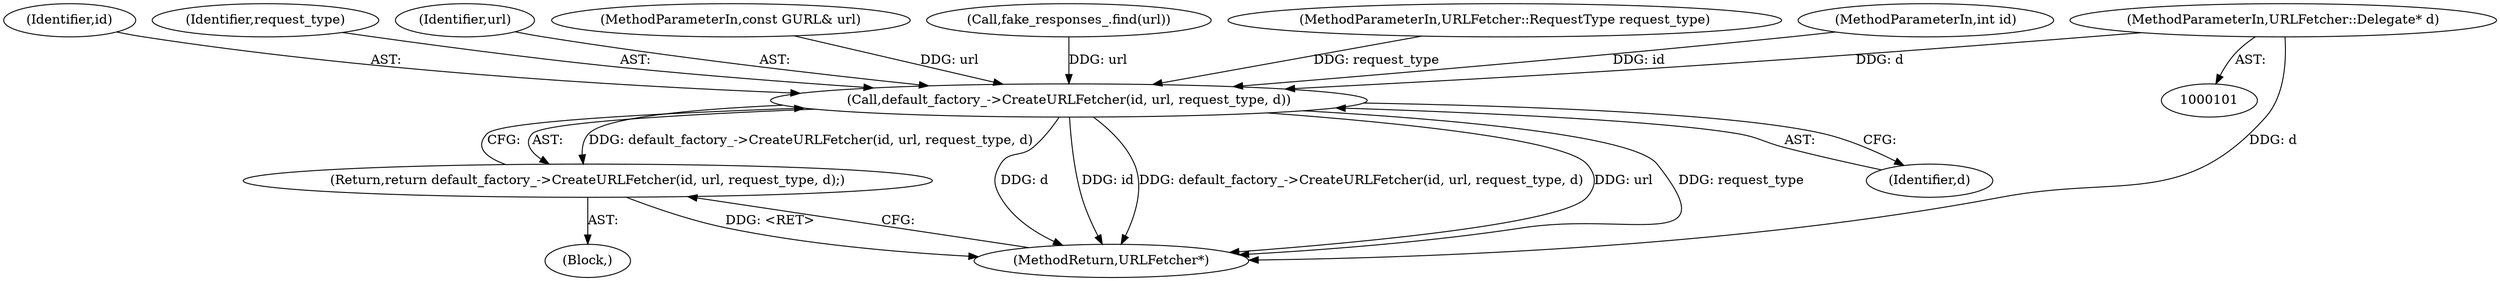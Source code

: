 digraph "0_Chrome_a6e146b4a369b31afa4c4323cc813dcbe0ef0c2b_0@pointer" {
"1000105" [label="(MethodParameterIn,URLFetcher::Delegate* d)"];
"1000133" [label="(Call,default_factory_->CreateURLFetcher(id, url, request_type, d))"];
"1000132" [label="(Return,return default_factory_->CreateURLFetcher(id, url, request_type, d);)"];
"1000131" [label="(Block,)"];
"1000134" [label="(Identifier,id)"];
"1000132" [label="(Return,return default_factory_->CreateURLFetcher(id, url, request_type, d);)"];
"1000136" [label="(Identifier,request_type)"];
"1000135" [label="(Identifier,url)"];
"1000103" [label="(MethodParameterIn,const GURL& url)"];
"1000110" [label="(Call,fake_responses_.find(url))"];
"1000104" [label="(MethodParameterIn,URLFetcher::RequestType request_type)"];
"1000133" [label="(Call,default_factory_->CreateURLFetcher(id, url, request_type, d))"];
"1000102" [label="(MethodParameterIn,int id)"];
"1000141" [label="(MethodReturn,URLFetcher*)"];
"1000105" [label="(MethodParameterIn,URLFetcher::Delegate* d)"];
"1000137" [label="(Identifier,d)"];
"1000105" -> "1000101"  [label="AST: "];
"1000105" -> "1000141"  [label="DDG: d"];
"1000105" -> "1000133"  [label="DDG: d"];
"1000133" -> "1000132"  [label="AST: "];
"1000133" -> "1000137"  [label="CFG: "];
"1000134" -> "1000133"  [label="AST: "];
"1000135" -> "1000133"  [label="AST: "];
"1000136" -> "1000133"  [label="AST: "];
"1000137" -> "1000133"  [label="AST: "];
"1000132" -> "1000133"  [label="CFG: "];
"1000133" -> "1000141"  [label="DDG: d"];
"1000133" -> "1000141"  [label="DDG: id"];
"1000133" -> "1000141"  [label="DDG: default_factory_->CreateURLFetcher(id, url, request_type, d)"];
"1000133" -> "1000141"  [label="DDG: url"];
"1000133" -> "1000141"  [label="DDG: request_type"];
"1000133" -> "1000132"  [label="DDG: default_factory_->CreateURLFetcher(id, url, request_type, d)"];
"1000102" -> "1000133"  [label="DDG: id"];
"1000110" -> "1000133"  [label="DDG: url"];
"1000103" -> "1000133"  [label="DDG: url"];
"1000104" -> "1000133"  [label="DDG: request_type"];
"1000132" -> "1000131"  [label="AST: "];
"1000141" -> "1000132"  [label="CFG: "];
"1000132" -> "1000141"  [label="DDG: <RET>"];
}
